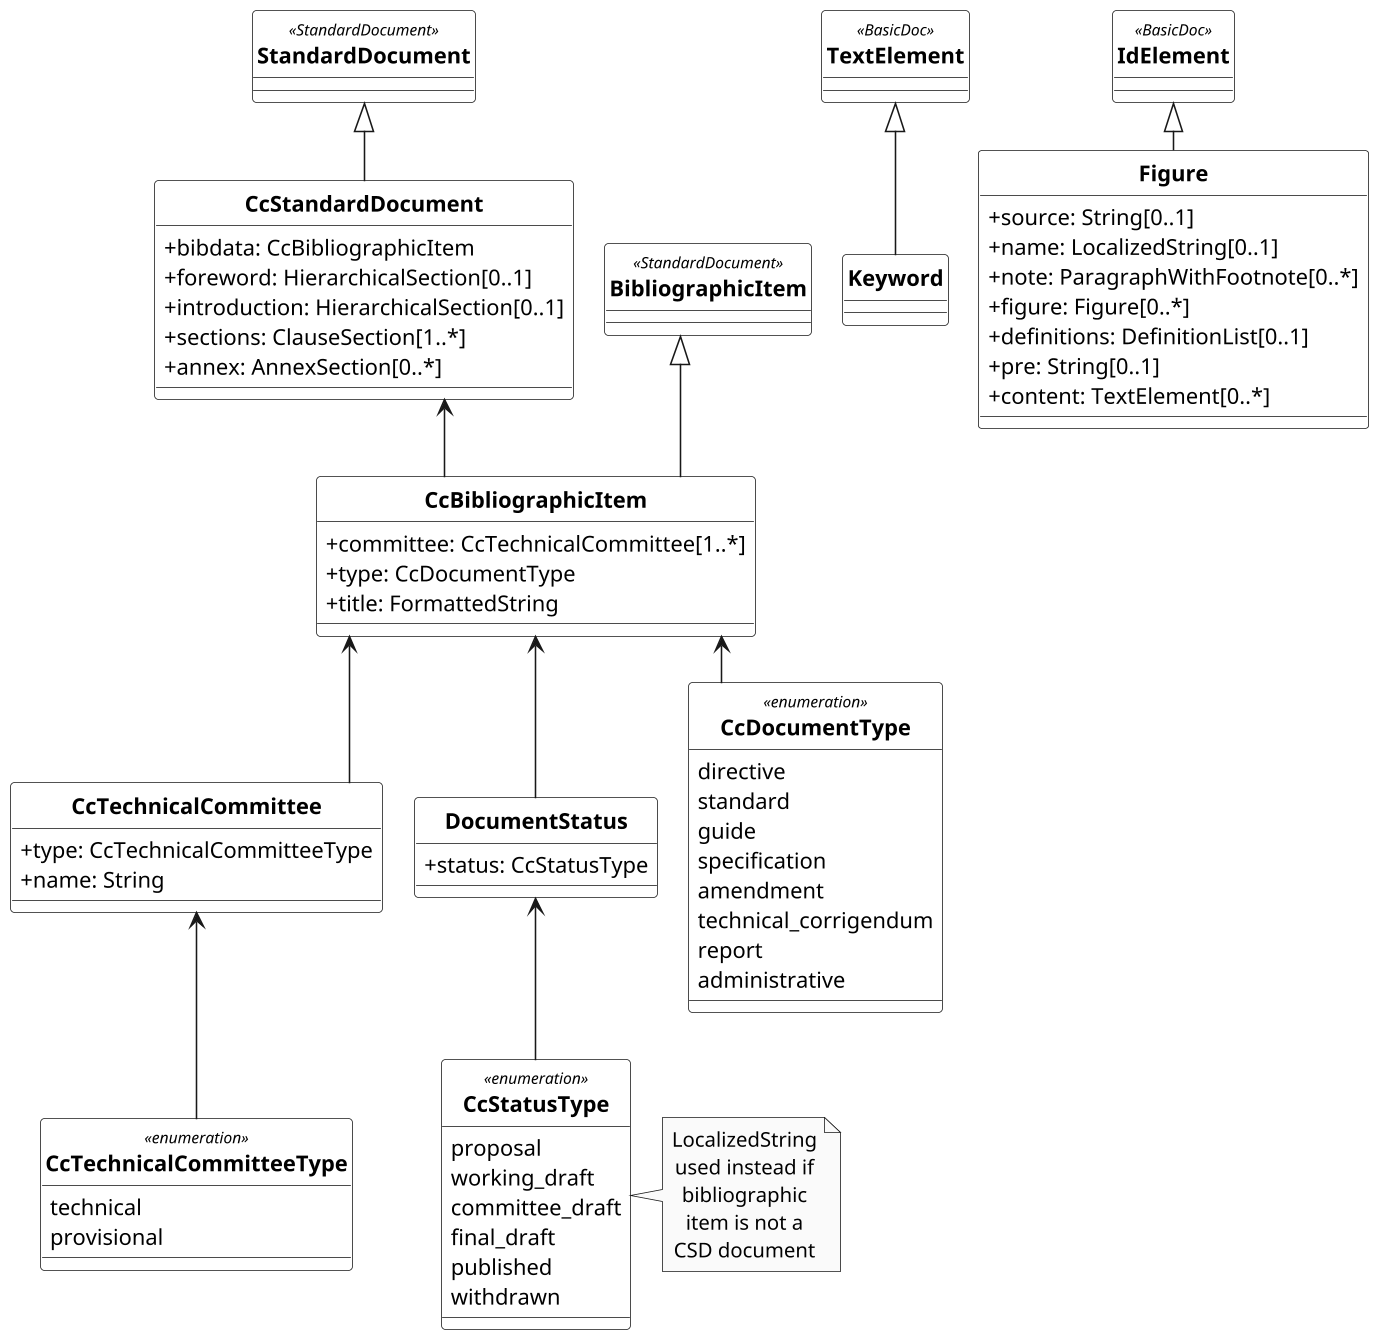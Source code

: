 @startuml Csd_CsdStandardDocument
/'
Diagram:        Csd_CsdStandardDocument
DateCreate:     22/08/2018
Description:    Metanorma IsoDoc is a family of document models intended to represent ISO Standards and similarly structured standards,
                based on the Metanorma StandardDocument ("StanDoc") and BasicDocument ("BasicDoc") models.
                It is used to abstract the automated generation of standard documents in various formats from well-defined authoring tools;
                and to validate the structural conformance of authored standards to specifications.
                The standards currently modelled via Metanorma IsoDoc are:

                - ISO Standards
                - CSD Standards
                - Chinese Standards (GB and family)

                The base Metanorma StandardDocument model includes information common to all standards in scope of IsoDoc.
                Models for individual standards are derived from the base model as subclasses, permitting changes in cardinality of attributes,
                and changes in their type.

                Models it depends on include:

                - Relaton Bibliography models: BibModels
                - BasicDoc models: BasicDoc
                - Metanorma StandDoc models: StanDoc

                Below, we show the UML diagrams for the base model and for ISO. The CSD, GB diagrams are shown on their own respective pages.
                The document models are expressed as UML and as RelaxNG Compact (RNC) grammars; see discussion under Grammars.
                This repository contains the RNC grammars for the base Standard Document model, ISO Standards, CSD and China Standards.

                The document models are currently used by Asciidoctor-based authoring tools for standards,
                which convert Asciidoctor source to XML representations of the document models, and validate the XML generated against the RNC schemas:

                - https://github.com/riboseinc/asciidoctor-iso
                - https://github.com/riboseinc/asciidoctor-csd
                - https://github.com/riboseinc/asciidoctor-gb

                They are also used by tools that render those XML representations of the document models, into HTML and Microsoft Word:

                - https://github.com/riboseinc/isodoc
                - https://github.com/riboseinc/asciidoctor-csd (inheriting from isodoc)
                - https://github.com/riboseinc/asciidoctor-gb (inheriting from isodoc)

Hystory of changes:
> 31/08/2018
    - Enumeration type CcStatusType has been updated. plus sign as a prefix has been removed from all items in the enumeration
'/

'******* CONFIGURATION ************************************************
skinparam classAttributeIconSize 0
skinparam Dpi 150
skinparam Monochrome true
skinparam LineType ortho
skinparam nodesep 20
skinparam ranksep 30
hide circle
/' skinparam CircledCharacterRadius 0 '/
/' skinparam CircledCharacterFontSize 0 '/
skinparam Default {
TextAlignment center
FontName Helvetica
}
skinparam Class {
AttributeIconSize 0
BackgroundColor White
FontStyle bold
StereotypeFontSize 10
}
skinparam Rectangle {
BackgroundColor White
FontStyle bold
FontSize 11
StereotypeFontSize 10
}
skinparam Object {
BackgroundColor White
FontStyle bold
FontSize 11
StereotypeFontSize 10
}

skinparam Entity {
StereotypeFontSize 10
}

'******* CLASS DEFINITION *********************************************
class StandardDocument <<StandardDocument>> {

}

class CcStandardDocument {
    +bibdata: CcBibliographicItem
    +foreword: HierarchicalSection[0..1]
    +introduction: HierarchicalSection[0..1]
    +sections: ClauseSection[1..*]
    +annex: AnnexSection[0..*]
}

class BibliographicItem <<StandardDocument>>{

}

class CcBibliographicItem {
    +committee: CcTechnicalCommittee[1..*]
    +type: CcDocumentType
    +title: FormattedString
}

class CcTechnicalCommittee{
    +type: CcTechnicalCommitteeType
    +name: String
}

class DocumentStatus{
    +status: CcStatusType
}

class TextElement <<BasicDoc>>{

}

class Keyword{

}

class IdElement <<BasicDoc>>{

}

class Figure{
    +source: String[0..1]
    +name: LocalizedString[0..1]
    +note: ParagraphWithFootnote[0..*]
    +figure: Figure[0..*]
    +definitions: DefinitionList[0..1]
    +pre: String[0..1]
    +content: TextElement[0..*]
}

enum CcStatusType <<enumeration>>{
    proposal
    working_draft
    committee_draft
    final_draft
    published
    withdrawn
}

enum CcDocumentType <<enumeration>>{
    directive
    standard
    guide
    specification
    amendment
    technical_corrigendum
    report
    administrative
}

enum CcTechnicalCommitteeType <<enumeration>>{
    technical
    provisional
}

'******* NOTES ********************************************************
note right of CcStatusType: LocalizedString\nused instead if\nbibliographic\nitem is not a\nCSD document

'******* CLASS RELATIONS **********************************************
StandardDocument <|-- CcStandardDocument
BibliographicItem <|-- CcBibliographicItem
CcStandardDocument <-- CcBibliographicItem

CcBibliographicItem <-- CcTechnicalCommittee
CcBibliographicItem <-- CcDocumentType
CcBibliographicItem <-- DocumentStatus

CcTechnicalCommittee <-- CcTechnicalCommitteeType
DocumentStatus <-- CcStatusType

TextElement <|-- Keyword

IdElement <|-- Figure

@enduml